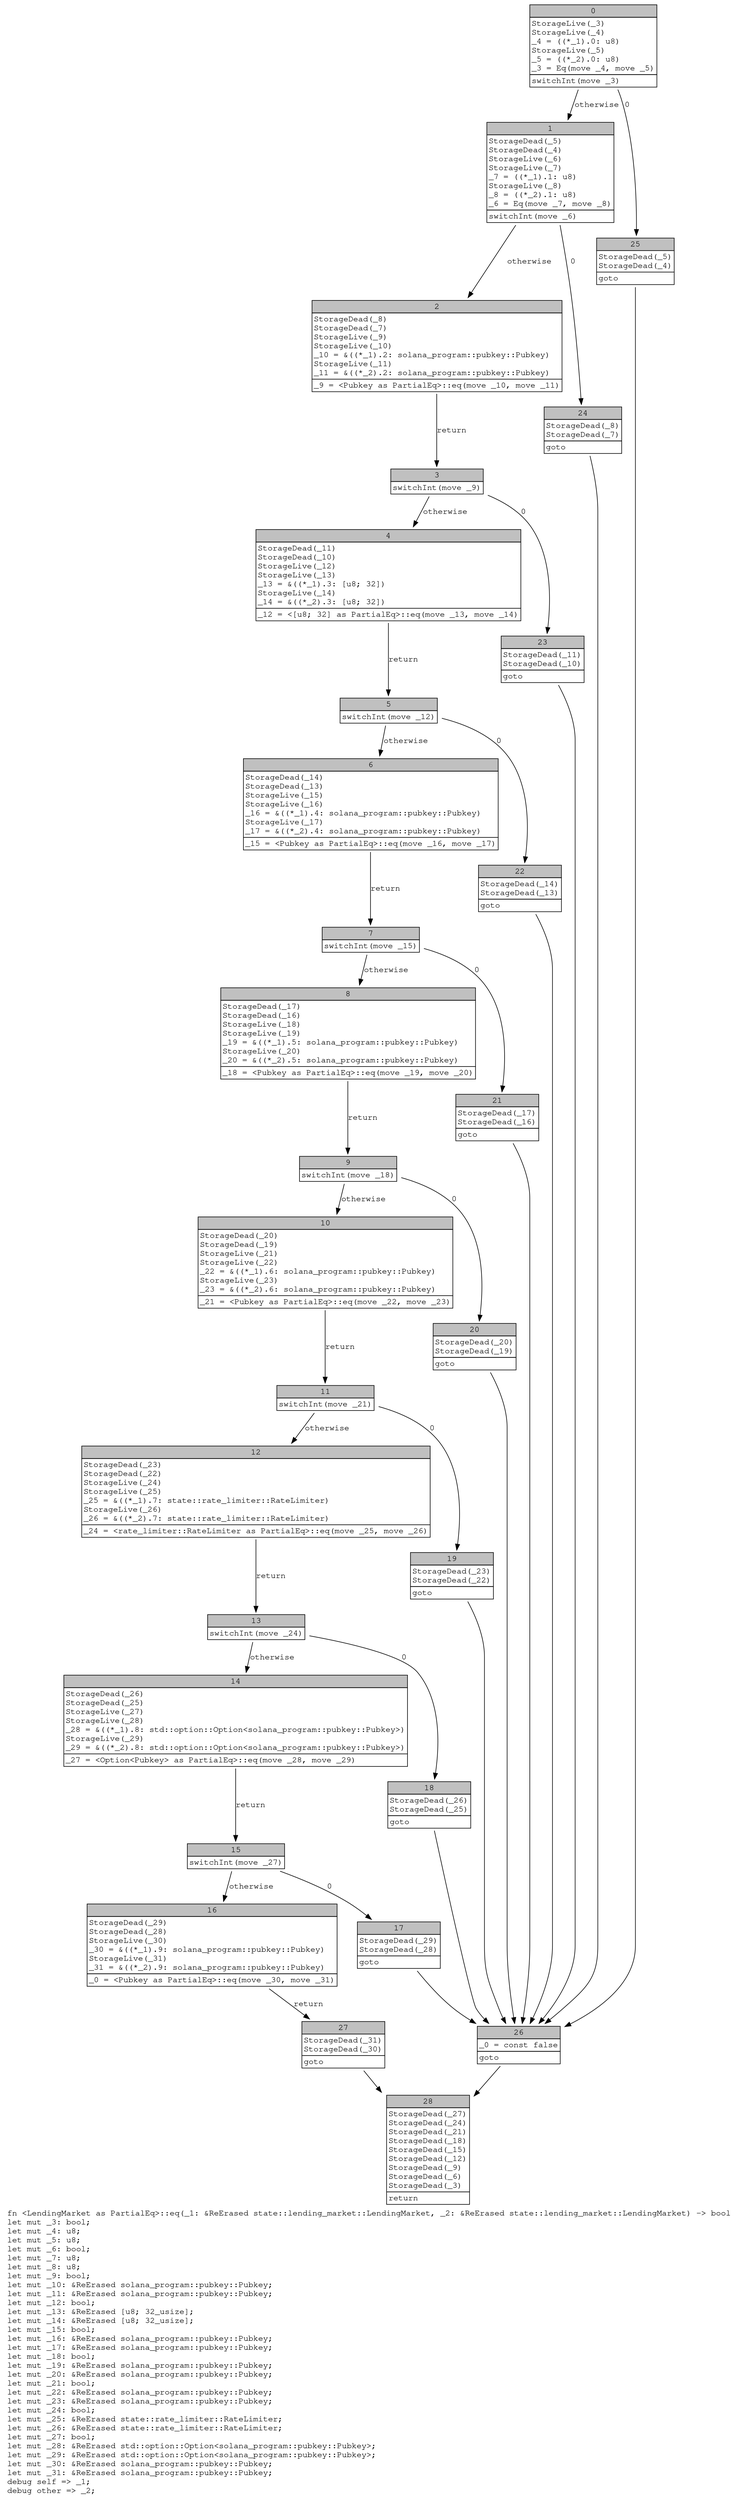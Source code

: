 digraph Mir_0_1869 {
    graph [fontname="Courier, monospace"];
    node [fontname="Courier, monospace"];
    edge [fontname="Courier, monospace"];
    label=<fn &lt;LendingMarket as PartialEq&gt;::eq(_1: &amp;ReErased state::lending_market::LendingMarket, _2: &amp;ReErased state::lending_market::LendingMarket) -&gt; bool<br align="left"/>let mut _3: bool;<br align="left"/>let mut _4: u8;<br align="left"/>let mut _5: u8;<br align="left"/>let mut _6: bool;<br align="left"/>let mut _7: u8;<br align="left"/>let mut _8: u8;<br align="left"/>let mut _9: bool;<br align="left"/>let mut _10: &amp;ReErased solana_program::pubkey::Pubkey;<br align="left"/>let mut _11: &amp;ReErased solana_program::pubkey::Pubkey;<br align="left"/>let mut _12: bool;<br align="left"/>let mut _13: &amp;ReErased [u8; 32_usize];<br align="left"/>let mut _14: &amp;ReErased [u8; 32_usize];<br align="left"/>let mut _15: bool;<br align="left"/>let mut _16: &amp;ReErased solana_program::pubkey::Pubkey;<br align="left"/>let mut _17: &amp;ReErased solana_program::pubkey::Pubkey;<br align="left"/>let mut _18: bool;<br align="left"/>let mut _19: &amp;ReErased solana_program::pubkey::Pubkey;<br align="left"/>let mut _20: &amp;ReErased solana_program::pubkey::Pubkey;<br align="left"/>let mut _21: bool;<br align="left"/>let mut _22: &amp;ReErased solana_program::pubkey::Pubkey;<br align="left"/>let mut _23: &amp;ReErased solana_program::pubkey::Pubkey;<br align="left"/>let mut _24: bool;<br align="left"/>let mut _25: &amp;ReErased state::rate_limiter::RateLimiter;<br align="left"/>let mut _26: &amp;ReErased state::rate_limiter::RateLimiter;<br align="left"/>let mut _27: bool;<br align="left"/>let mut _28: &amp;ReErased std::option::Option&lt;solana_program::pubkey::Pubkey&gt;;<br align="left"/>let mut _29: &amp;ReErased std::option::Option&lt;solana_program::pubkey::Pubkey&gt;;<br align="left"/>let mut _30: &amp;ReErased solana_program::pubkey::Pubkey;<br align="left"/>let mut _31: &amp;ReErased solana_program::pubkey::Pubkey;<br align="left"/>debug self =&gt; _1;<br align="left"/>debug other =&gt; _2;<br align="left"/>>;
    bb0__0_1869 [shape="none", label=<<table border="0" cellborder="1" cellspacing="0"><tr><td bgcolor="gray" align="center" colspan="1">0</td></tr><tr><td align="left" balign="left">StorageLive(_3)<br/>StorageLive(_4)<br/>_4 = ((*_1).0: u8)<br/>StorageLive(_5)<br/>_5 = ((*_2).0: u8)<br/>_3 = Eq(move _4, move _5)<br/></td></tr><tr><td align="left">switchInt(move _3)</td></tr></table>>];
    bb1__0_1869 [shape="none", label=<<table border="0" cellborder="1" cellspacing="0"><tr><td bgcolor="gray" align="center" colspan="1">1</td></tr><tr><td align="left" balign="left">StorageDead(_5)<br/>StorageDead(_4)<br/>StorageLive(_6)<br/>StorageLive(_7)<br/>_7 = ((*_1).1: u8)<br/>StorageLive(_8)<br/>_8 = ((*_2).1: u8)<br/>_6 = Eq(move _7, move _8)<br/></td></tr><tr><td align="left">switchInt(move _6)</td></tr></table>>];
    bb2__0_1869 [shape="none", label=<<table border="0" cellborder="1" cellspacing="0"><tr><td bgcolor="gray" align="center" colspan="1">2</td></tr><tr><td align="left" balign="left">StorageDead(_8)<br/>StorageDead(_7)<br/>StorageLive(_9)<br/>StorageLive(_10)<br/>_10 = &amp;((*_1).2: solana_program::pubkey::Pubkey)<br/>StorageLive(_11)<br/>_11 = &amp;((*_2).2: solana_program::pubkey::Pubkey)<br/></td></tr><tr><td align="left">_9 = &lt;Pubkey as PartialEq&gt;::eq(move _10, move _11)</td></tr></table>>];
    bb3__0_1869 [shape="none", label=<<table border="0" cellborder="1" cellspacing="0"><tr><td bgcolor="gray" align="center" colspan="1">3</td></tr><tr><td align="left">switchInt(move _9)</td></tr></table>>];
    bb4__0_1869 [shape="none", label=<<table border="0" cellborder="1" cellspacing="0"><tr><td bgcolor="gray" align="center" colspan="1">4</td></tr><tr><td align="left" balign="left">StorageDead(_11)<br/>StorageDead(_10)<br/>StorageLive(_12)<br/>StorageLive(_13)<br/>_13 = &amp;((*_1).3: [u8; 32])<br/>StorageLive(_14)<br/>_14 = &amp;((*_2).3: [u8; 32])<br/></td></tr><tr><td align="left">_12 = &lt;[u8; 32] as PartialEq&gt;::eq(move _13, move _14)</td></tr></table>>];
    bb5__0_1869 [shape="none", label=<<table border="0" cellborder="1" cellspacing="0"><tr><td bgcolor="gray" align="center" colspan="1">5</td></tr><tr><td align="left">switchInt(move _12)</td></tr></table>>];
    bb6__0_1869 [shape="none", label=<<table border="0" cellborder="1" cellspacing="0"><tr><td bgcolor="gray" align="center" colspan="1">6</td></tr><tr><td align="left" balign="left">StorageDead(_14)<br/>StorageDead(_13)<br/>StorageLive(_15)<br/>StorageLive(_16)<br/>_16 = &amp;((*_1).4: solana_program::pubkey::Pubkey)<br/>StorageLive(_17)<br/>_17 = &amp;((*_2).4: solana_program::pubkey::Pubkey)<br/></td></tr><tr><td align="left">_15 = &lt;Pubkey as PartialEq&gt;::eq(move _16, move _17)</td></tr></table>>];
    bb7__0_1869 [shape="none", label=<<table border="0" cellborder="1" cellspacing="0"><tr><td bgcolor="gray" align="center" colspan="1">7</td></tr><tr><td align="left">switchInt(move _15)</td></tr></table>>];
    bb8__0_1869 [shape="none", label=<<table border="0" cellborder="1" cellspacing="0"><tr><td bgcolor="gray" align="center" colspan="1">8</td></tr><tr><td align="left" balign="left">StorageDead(_17)<br/>StorageDead(_16)<br/>StorageLive(_18)<br/>StorageLive(_19)<br/>_19 = &amp;((*_1).5: solana_program::pubkey::Pubkey)<br/>StorageLive(_20)<br/>_20 = &amp;((*_2).5: solana_program::pubkey::Pubkey)<br/></td></tr><tr><td align="left">_18 = &lt;Pubkey as PartialEq&gt;::eq(move _19, move _20)</td></tr></table>>];
    bb9__0_1869 [shape="none", label=<<table border="0" cellborder="1" cellspacing="0"><tr><td bgcolor="gray" align="center" colspan="1">9</td></tr><tr><td align="left">switchInt(move _18)</td></tr></table>>];
    bb10__0_1869 [shape="none", label=<<table border="0" cellborder="1" cellspacing="0"><tr><td bgcolor="gray" align="center" colspan="1">10</td></tr><tr><td align="left" balign="left">StorageDead(_20)<br/>StorageDead(_19)<br/>StorageLive(_21)<br/>StorageLive(_22)<br/>_22 = &amp;((*_1).6: solana_program::pubkey::Pubkey)<br/>StorageLive(_23)<br/>_23 = &amp;((*_2).6: solana_program::pubkey::Pubkey)<br/></td></tr><tr><td align="left">_21 = &lt;Pubkey as PartialEq&gt;::eq(move _22, move _23)</td></tr></table>>];
    bb11__0_1869 [shape="none", label=<<table border="0" cellborder="1" cellspacing="0"><tr><td bgcolor="gray" align="center" colspan="1">11</td></tr><tr><td align="left">switchInt(move _21)</td></tr></table>>];
    bb12__0_1869 [shape="none", label=<<table border="0" cellborder="1" cellspacing="0"><tr><td bgcolor="gray" align="center" colspan="1">12</td></tr><tr><td align="left" balign="left">StorageDead(_23)<br/>StorageDead(_22)<br/>StorageLive(_24)<br/>StorageLive(_25)<br/>_25 = &amp;((*_1).7: state::rate_limiter::RateLimiter)<br/>StorageLive(_26)<br/>_26 = &amp;((*_2).7: state::rate_limiter::RateLimiter)<br/></td></tr><tr><td align="left">_24 = &lt;rate_limiter::RateLimiter as PartialEq&gt;::eq(move _25, move _26)</td></tr></table>>];
    bb13__0_1869 [shape="none", label=<<table border="0" cellborder="1" cellspacing="0"><tr><td bgcolor="gray" align="center" colspan="1">13</td></tr><tr><td align="left">switchInt(move _24)</td></tr></table>>];
    bb14__0_1869 [shape="none", label=<<table border="0" cellborder="1" cellspacing="0"><tr><td bgcolor="gray" align="center" colspan="1">14</td></tr><tr><td align="left" balign="left">StorageDead(_26)<br/>StorageDead(_25)<br/>StorageLive(_27)<br/>StorageLive(_28)<br/>_28 = &amp;((*_1).8: std::option::Option&lt;solana_program::pubkey::Pubkey&gt;)<br/>StorageLive(_29)<br/>_29 = &amp;((*_2).8: std::option::Option&lt;solana_program::pubkey::Pubkey&gt;)<br/></td></tr><tr><td align="left">_27 = &lt;Option&lt;Pubkey&gt; as PartialEq&gt;::eq(move _28, move _29)</td></tr></table>>];
    bb15__0_1869 [shape="none", label=<<table border="0" cellborder="1" cellspacing="0"><tr><td bgcolor="gray" align="center" colspan="1">15</td></tr><tr><td align="left">switchInt(move _27)</td></tr></table>>];
    bb16__0_1869 [shape="none", label=<<table border="0" cellborder="1" cellspacing="0"><tr><td bgcolor="gray" align="center" colspan="1">16</td></tr><tr><td align="left" balign="left">StorageDead(_29)<br/>StorageDead(_28)<br/>StorageLive(_30)<br/>_30 = &amp;((*_1).9: solana_program::pubkey::Pubkey)<br/>StorageLive(_31)<br/>_31 = &amp;((*_2).9: solana_program::pubkey::Pubkey)<br/></td></tr><tr><td align="left">_0 = &lt;Pubkey as PartialEq&gt;::eq(move _30, move _31)</td></tr></table>>];
    bb17__0_1869 [shape="none", label=<<table border="0" cellborder="1" cellspacing="0"><tr><td bgcolor="gray" align="center" colspan="1">17</td></tr><tr><td align="left" balign="left">StorageDead(_29)<br/>StorageDead(_28)<br/></td></tr><tr><td align="left">goto</td></tr></table>>];
    bb18__0_1869 [shape="none", label=<<table border="0" cellborder="1" cellspacing="0"><tr><td bgcolor="gray" align="center" colspan="1">18</td></tr><tr><td align="left" balign="left">StorageDead(_26)<br/>StorageDead(_25)<br/></td></tr><tr><td align="left">goto</td></tr></table>>];
    bb19__0_1869 [shape="none", label=<<table border="0" cellborder="1" cellspacing="0"><tr><td bgcolor="gray" align="center" colspan="1">19</td></tr><tr><td align="left" balign="left">StorageDead(_23)<br/>StorageDead(_22)<br/></td></tr><tr><td align="left">goto</td></tr></table>>];
    bb20__0_1869 [shape="none", label=<<table border="0" cellborder="1" cellspacing="0"><tr><td bgcolor="gray" align="center" colspan="1">20</td></tr><tr><td align="left" balign="left">StorageDead(_20)<br/>StorageDead(_19)<br/></td></tr><tr><td align="left">goto</td></tr></table>>];
    bb21__0_1869 [shape="none", label=<<table border="0" cellborder="1" cellspacing="0"><tr><td bgcolor="gray" align="center" colspan="1">21</td></tr><tr><td align="left" balign="left">StorageDead(_17)<br/>StorageDead(_16)<br/></td></tr><tr><td align="left">goto</td></tr></table>>];
    bb22__0_1869 [shape="none", label=<<table border="0" cellborder="1" cellspacing="0"><tr><td bgcolor="gray" align="center" colspan="1">22</td></tr><tr><td align="left" balign="left">StorageDead(_14)<br/>StorageDead(_13)<br/></td></tr><tr><td align="left">goto</td></tr></table>>];
    bb23__0_1869 [shape="none", label=<<table border="0" cellborder="1" cellspacing="0"><tr><td bgcolor="gray" align="center" colspan="1">23</td></tr><tr><td align="left" balign="left">StorageDead(_11)<br/>StorageDead(_10)<br/></td></tr><tr><td align="left">goto</td></tr></table>>];
    bb24__0_1869 [shape="none", label=<<table border="0" cellborder="1" cellspacing="0"><tr><td bgcolor="gray" align="center" colspan="1">24</td></tr><tr><td align="left" balign="left">StorageDead(_8)<br/>StorageDead(_7)<br/></td></tr><tr><td align="left">goto</td></tr></table>>];
    bb25__0_1869 [shape="none", label=<<table border="0" cellborder="1" cellspacing="0"><tr><td bgcolor="gray" align="center" colspan="1">25</td></tr><tr><td align="left" balign="left">StorageDead(_5)<br/>StorageDead(_4)<br/></td></tr><tr><td align="left">goto</td></tr></table>>];
    bb26__0_1869 [shape="none", label=<<table border="0" cellborder="1" cellspacing="0"><tr><td bgcolor="gray" align="center" colspan="1">26</td></tr><tr><td align="left" balign="left">_0 = const false<br/></td></tr><tr><td align="left">goto</td></tr></table>>];
    bb27__0_1869 [shape="none", label=<<table border="0" cellborder="1" cellspacing="0"><tr><td bgcolor="gray" align="center" colspan="1">27</td></tr><tr><td align="left" balign="left">StorageDead(_31)<br/>StorageDead(_30)<br/></td></tr><tr><td align="left">goto</td></tr></table>>];
    bb28__0_1869 [shape="none", label=<<table border="0" cellborder="1" cellspacing="0"><tr><td bgcolor="gray" align="center" colspan="1">28</td></tr><tr><td align="left" balign="left">StorageDead(_27)<br/>StorageDead(_24)<br/>StorageDead(_21)<br/>StorageDead(_18)<br/>StorageDead(_15)<br/>StorageDead(_12)<br/>StorageDead(_9)<br/>StorageDead(_6)<br/>StorageDead(_3)<br/></td></tr><tr><td align="left">return</td></tr></table>>];
    bb0__0_1869 -> bb25__0_1869 [label="0"];
    bb0__0_1869 -> bb1__0_1869 [label="otherwise"];
    bb1__0_1869 -> bb24__0_1869 [label="0"];
    bb1__0_1869 -> bb2__0_1869 [label="otherwise"];
    bb2__0_1869 -> bb3__0_1869 [label="return"];
    bb3__0_1869 -> bb23__0_1869 [label="0"];
    bb3__0_1869 -> bb4__0_1869 [label="otherwise"];
    bb4__0_1869 -> bb5__0_1869 [label="return"];
    bb5__0_1869 -> bb22__0_1869 [label="0"];
    bb5__0_1869 -> bb6__0_1869 [label="otherwise"];
    bb6__0_1869 -> bb7__0_1869 [label="return"];
    bb7__0_1869 -> bb21__0_1869 [label="0"];
    bb7__0_1869 -> bb8__0_1869 [label="otherwise"];
    bb8__0_1869 -> bb9__0_1869 [label="return"];
    bb9__0_1869 -> bb20__0_1869 [label="0"];
    bb9__0_1869 -> bb10__0_1869 [label="otherwise"];
    bb10__0_1869 -> bb11__0_1869 [label="return"];
    bb11__0_1869 -> bb19__0_1869 [label="0"];
    bb11__0_1869 -> bb12__0_1869 [label="otherwise"];
    bb12__0_1869 -> bb13__0_1869 [label="return"];
    bb13__0_1869 -> bb18__0_1869 [label="0"];
    bb13__0_1869 -> bb14__0_1869 [label="otherwise"];
    bb14__0_1869 -> bb15__0_1869 [label="return"];
    bb15__0_1869 -> bb17__0_1869 [label="0"];
    bb15__0_1869 -> bb16__0_1869 [label="otherwise"];
    bb16__0_1869 -> bb27__0_1869 [label="return"];
    bb17__0_1869 -> bb26__0_1869 [label=""];
    bb18__0_1869 -> bb26__0_1869 [label=""];
    bb19__0_1869 -> bb26__0_1869 [label=""];
    bb20__0_1869 -> bb26__0_1869 [label=""];
    bb21__0_1869 -> bb26__0_1869 [label=""];
    bb22__0_1869 -> bb26__0_1869 [label=""];
    bb23__0_1869 -> bb26__0_1869 [label=""];
    bb24__0_1869 -> bb26__0_1869 [label=""];
    bb25__0_1869 -> bb26__0_1869 [label=""];
    bb26__0_1869 -> bb28__0_1869 [label=""];
    bb27__0_1869 -> bb28__0_1869 [label=""];
}
